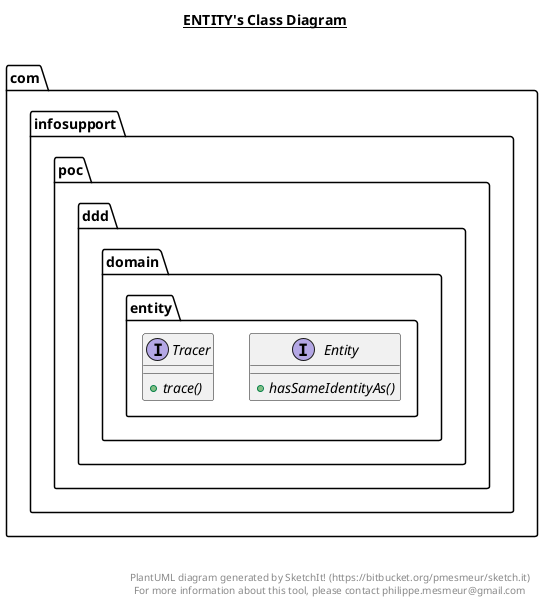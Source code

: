 @startuml

title __ENTITY's Class Diagram__\n

  package com.infosupport.poc.ddd.domain.entity {
    interface Entity {
        {abstract} + hasSameIdentityAs()
    }
  }
  

  package com.infosupport.poc.ddd.domain.entity {
    interface Tracer {
        {abstract} + trace()
    }
  }
  



right footer


PlantUML diagram generated by SketchIt! (https://bitbucket.org/pmesmeur/sketch.it)
For more information about this tool, please contact philippe.mesmeur@gmail.com
endfooter

@enduml
